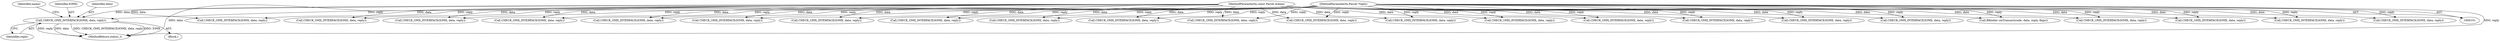 digraph "0_Android_25be9ac20db51044e1b09ca67906355e4f328d48_0@pointer" {
"1000186" [label="(Call,CHECK_OMX_INTERFACE(IOMX, data, reply))"];
"1000103" [label="(MethodParameterIn,const Parcel &data)"];
"1000104" [label="(MethodParameterIn,Parcel *reply)"];
"1000452" [label="(Call,CHECK_OMX_INTERFACE(IOMX, data, reply))"];
"1000390" [label="(Call,CHECK_OMX_INTERFACE(IOMX, data, reply))"];
"1000622" [label="(Call,CHECK_OMX_INTERFACE(IOMX, data, reply))"];
"1000188" [label="(Identifier,data)"];
"1000112" [label="(Call,CHECK_OMX_INTERFACE(IOMX, data, reply))"];
"1000947" [label="(Call,CHECK_OMX_INTERFACE(IOMX, data, reply))"];
"1000136" [label="(Call,CHECK_OMX_INTERFACE(IOMX, data, reply))"];
"1000192" [label="(Identifier,name)"];
"1000658" [label="(Call,CHECK_OMX_INTERFACE(IOMX, data, reply))"];
"1000187" [label="(Identifier,IOMX)"];
"1000486" [label="(Call,CHECK_OMX_INTERFACE(IOMX, data, reply))"];
"1000419" [label="(Call,CHECK_OMX_INTERFACE(IOMX, data, reply))"];
"1000186" [label="(Call,CHECK_OMX_INTERFACE(IOMX, data, reply))"];
"1000755" [label="(Call,CHECK_OMX_INTERFACE(IOMX, data, reply))"];
"1000226" [label="(Call,CHECK_OMX_INTERFACE(IOMX, data, reply))"];
"1001015" [label="(Call,CHECK_OMX_INTERFACE(IOMX, data, reply))"];
"1000185" [label="(Block,)"];
"1000189" [label="(Identifier,reply)"];
"1000276" [label="(Call,CHECK_OMX_INTERFACE(IOMX, data, reply))"];
"1000712" [label="(Call,CHECK_OMX_INTERFACE(IOMX, data, reply))"];
"1000971" [label="(Call,CHECK_OMX_INTERFACE(IOMX, data, reply))"];
"1000918" [label="(Call,CHECK_OMX_INTERFACE(IOMX, data, reply))"];
"1000679" [label="(Call,CHECK_OMX_INTERFACE(IOMX, data, reply))"];
"1000104" [label="(MethodParameterIn,Parcel *reply)"];
"1000580" [label="(Call,CHECK_OMX_INTERFACE(IOMX, data, reply))"];
"1000533" [label="(Call,CHECK_OMX_INTERFACE(IOMX, data, reply))"];
"1000243" [label="(Call,CHECK_OMX_INTERFACE(IOMX, data, reply))"];
"1001051" [label="(Call,BBinder::onTransact(code, data, reply, flags))"];
"1000871" [label="(Call,CHECK_OMX_INTERFACE(IOMX, data, reply))"];
"1001056" [label="(MethodReturn,status_t)"];
"1000103" [label="(MethodParameterIn,const Parcel &data)"];
"1000806" [label="(Call,CHECK_OMX_INTERFACE(IOMX, data, reply))"];
"1000186" -> "1000185"  [label="AST: "];
"1000186" -> "1000189"  [label="CFG: "];
"1000187" -> "1000186"  [label="AST: "];
"1000188" -> "1000186"  [label="AST: "];
"1000189" -> "1000186"  [label="AST: "];
"1000192" -> "1000186"  [label="CFG: "];
"1000186" -> "1001056"  [label="DDG: data"];
"1000186" -> "1001056"  [label="DDG: CHECK_OMX_INTERFACE(IOMX, data, reply)"];
"1000186" -> "1001056"  [label="DDG: IOMX"];
"1000186" -> "1001056"  [label="DDG: reply"];
"1000103" -> "1000186"  [label="DDG: data"];
"1000104" -> "1000186"  [label="DDG: reply"];
"1000103" -> "1000101"  [label="AST: "];
"1000103" -> "1001056"  [label="DDG: data"];
"1000103" -> "1000112"  [label="DDG: data"];
"1000103" -> "1000136"  [label="DDG: data"];
"1000103" -> "1000226"  [label="DDG: data"];
"1000103" -> "1000243"  [label="DDG: data"];
"1000103" -> "1000276"  [label="DDG: data"];
"1000103" -> "1000390"  [label="DDG: data"];
"1000103" -> "1000419"  [label="DDG: data"];
"1000103" -> "1000452"  [label="DDG: data"];
"1000103" -> "1000486"  [label="DDG: data"];
"1000103" -> "1000533"  [label="DDG: data"];
"1000103" -> "1000580"  [label="DDG: data"];
"1000103" -> "1000622"  [label="DDG: data"];
"1000103" -> "1000658"  [label="DDG: data"];
"1000103" -> "1000679"  [label="DDG: data"];
"1000103" -> "1000712"  [label="DDG: data"];
"1000103" -> "1000755"  [label="DDG: data"];
"1000103" -> "1000806"  [label="DDG: data"];
"1000103" -> "1000871"  [label="DDG: data"];
"1000103" -> "1000918"  [label="DDG: data"];
"1000103" -> "1000947"  [label="DDG: data"];
"1000103" -> "1000971"  [label="DDG: data"];
"1000103" -> "1001015"  [label="DDG: data"];
"1000103" -> "1001051"  [label="DDG: data"];
"1000104" -> "1000101"  [label="AST: "];
"1000104" -> "1001056"  [label="DDG: reply"];
"1000104" -> "1000112"  [label="DDG: reply"];
"1000104" -> "1000136"  [label="DDG: reply"];
"1000104" -> "1000226"  [label="DDG: reply"];
"1000104" -> "1000243"  [label="DDG: reply"];
"1000104" -> "1000276"  [label="DDG: reply"];
"1000104" -> "1000390"  [label="DDG: reply"];
"1000104" -> "1000419"  [label="DDG: reply"];
"1000104" -> "1000452"  [label="DDG: reply"];
"1000104" -> "1000486"  [label="DDG: reply"];
"1000104" -> "1000533"  [label="DDG: reply"];
"1000104" -> "1000580"  [label="DDG: reply"];
"1000104" -> "1000622"  [label="DDG: reply"];
"1000104" -> "1000658"  [label="DDG: reply"];
"1000104" -> "1000679"  [label="DDG: reply"];
"1000104" -> "1000712"  [label="DDG: reply"];
"1000104" -> "1000755"  [label="DDG: reply"];
"1000104" -> "1000806"  [label="DDG: reply"];
"1000104" -> "1000871"  [label="DDG: reply"];
"1000104" -> "1000918"  [label="DDG: reply"];
"1000104" -> "1000947"  [label="DDG: reply"];
"1000104" -> "1000971"  [label="DDG: reply"];
"1000104" -> "1001015"  [label="DDG: reply"];
"1000104" -> "1001051"  [label="DDG: reply"];
}
